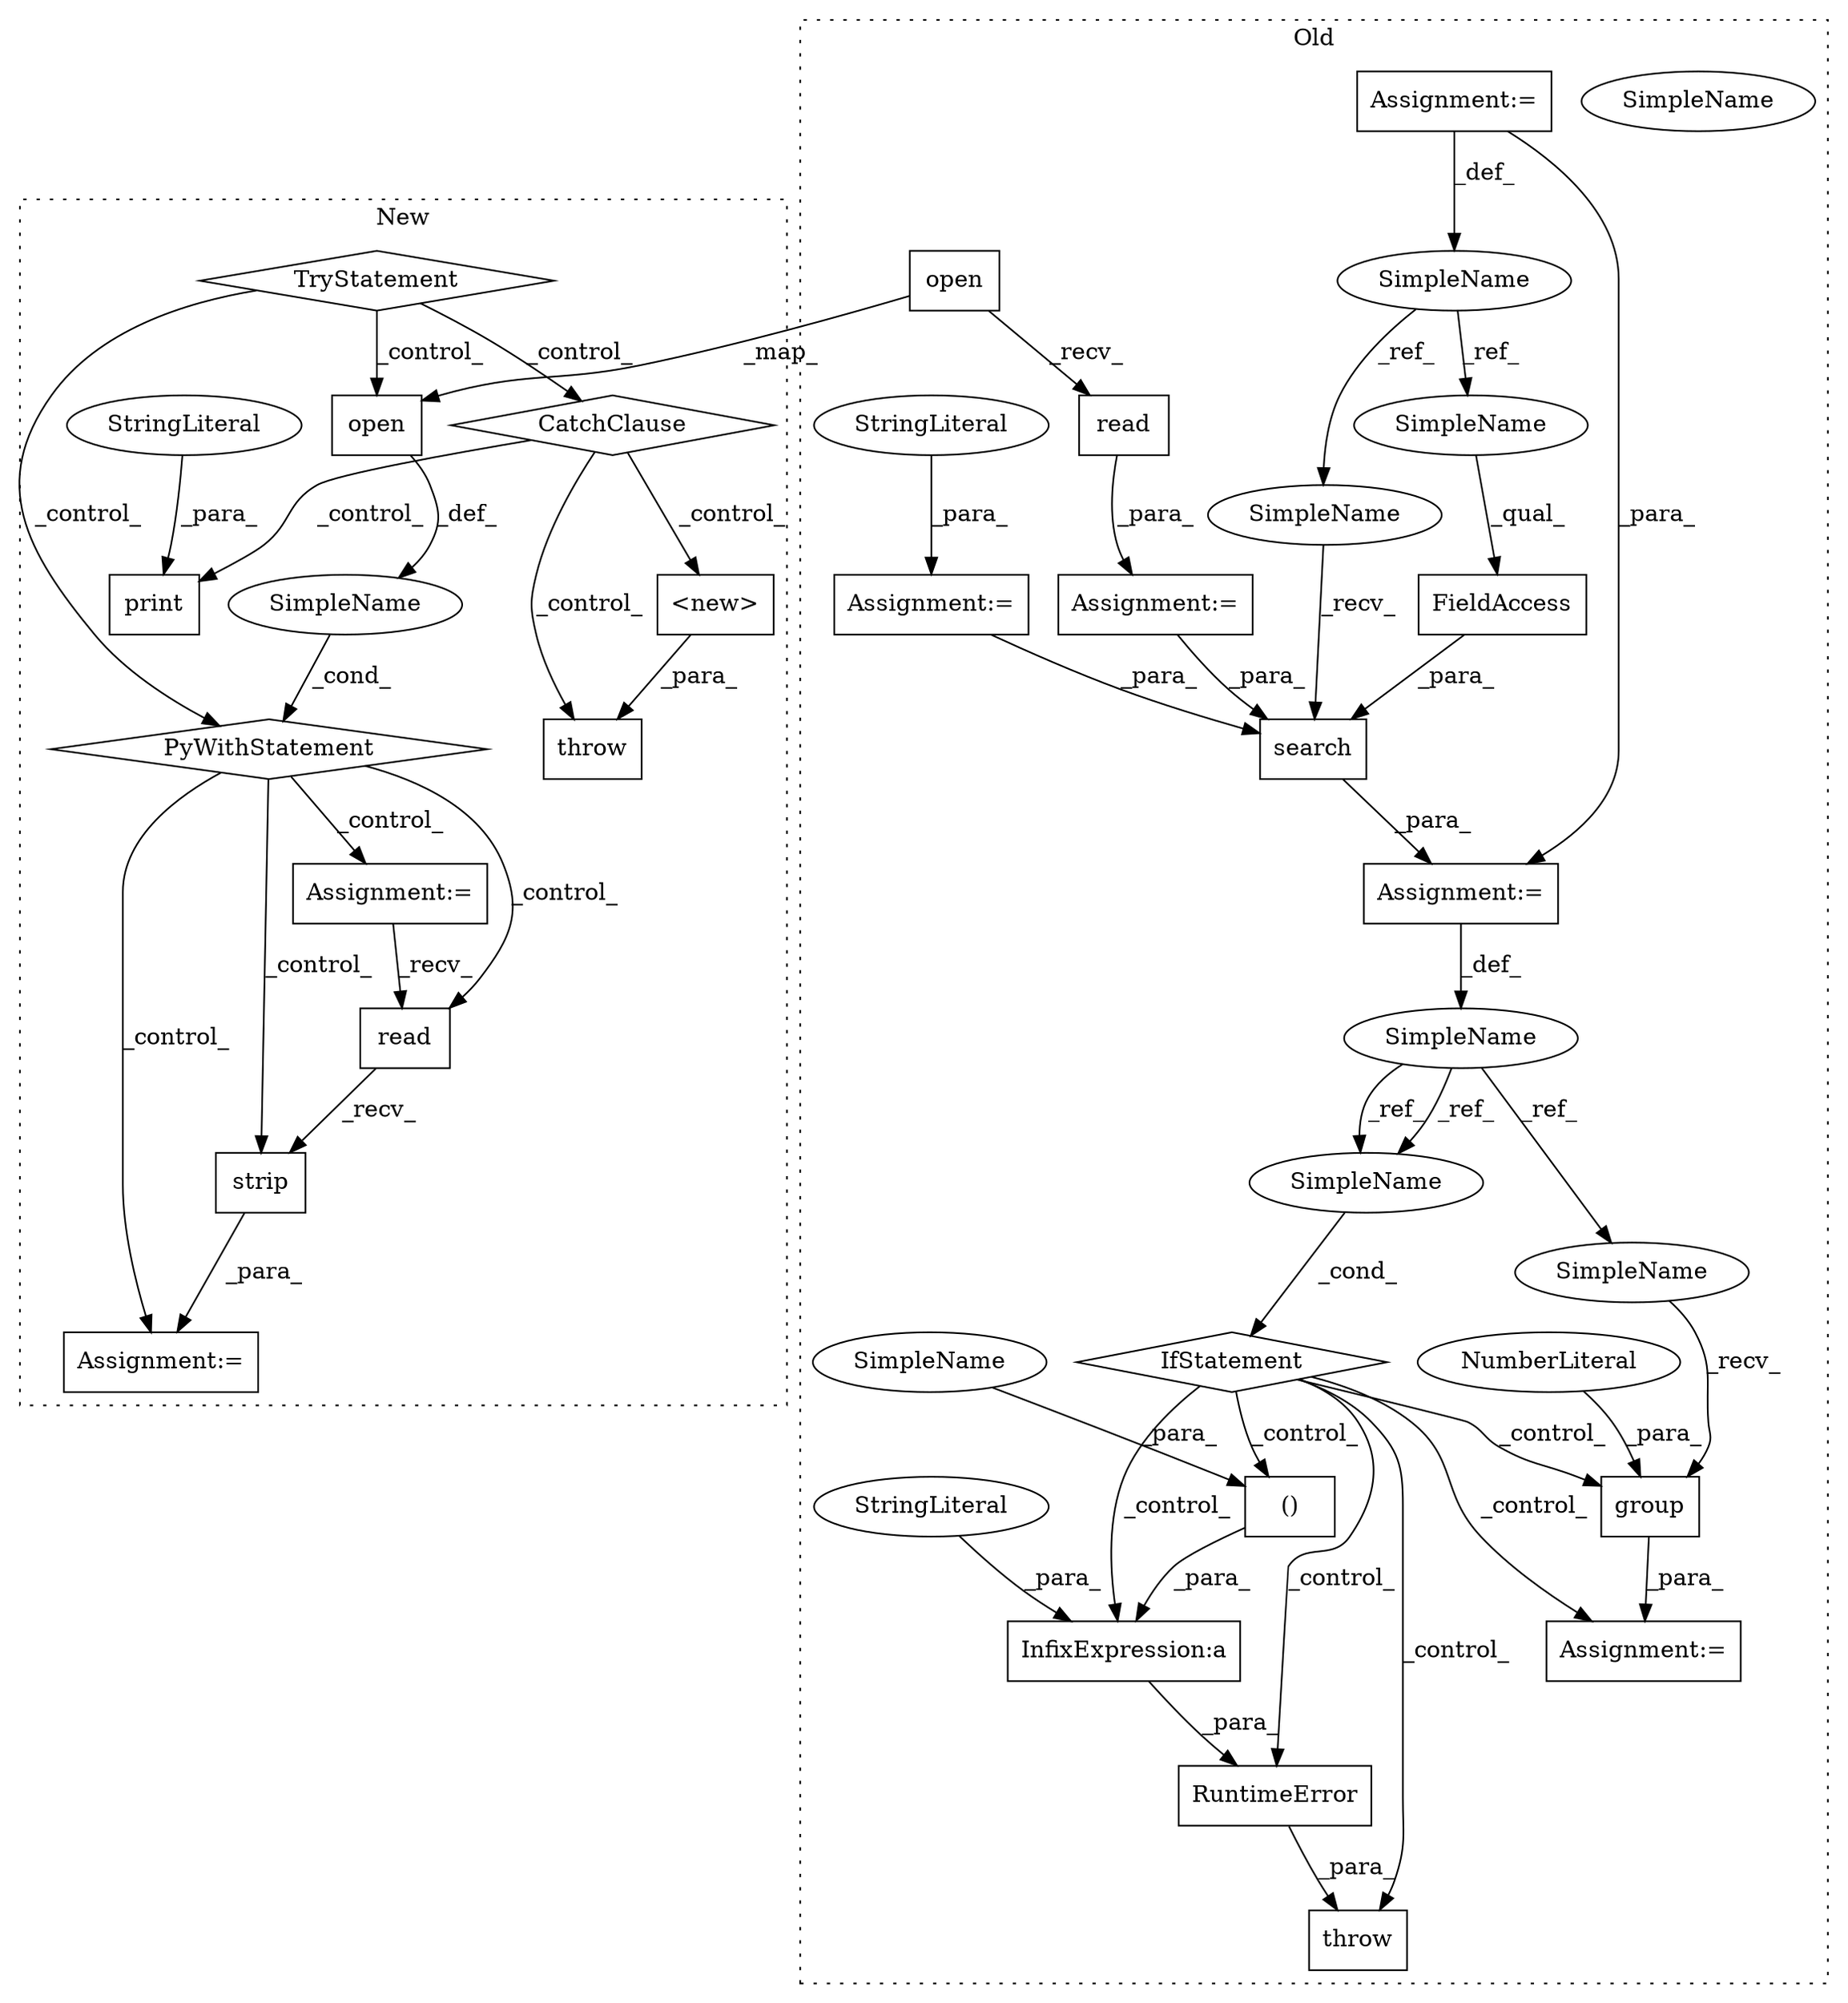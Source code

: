 digraph G {
subgraph cluster0 {
1 [label="()" a="106" s="776" l="36" shape="box"];
7 [label="IfStatement" a="25" s="625,641" l="4,2" shape="diamond"];
8 [label="SimpleName" a="42" s="564" l="12" shape="ellipse"];
9 [label="Assignment:=" a="7" s="665" l="1" shape="box"];
10 [label="SimpleName" a="42" s="629" l="12" shape="ellipse"];
11 [label="open" a="32" s="466,488" l="5,1" shape="box"];
13 [label="InfixExpression:a" a="27" s="766" l="10" shape="box"];
14 [label="search" a="32" s="580,618" l="7,1" shape="box"];
15 [label="SimpleName" a="42" s="145" l="2" shape="ellipse"];
16 [label="FieldAccess" a="22" s="614" l="4" shape="box"];
17 [label="read" a="32" s="490" l="6" shape="box"];
19 [label="throw" a="53" s="709" l="6" shape="box"];
24 [label="RuntimeError" a="32" s="715,812" l="13,2" shape="box"];
26 [label="StringLiteral" a="45" s="728" l="38" shape="ellipse"];
27 [label="Assignment:=" a="7" s="145" l="2" shape="box"];
28 [label="Assignment:=" a="7" s="576" l="1" shape="box"];
29 [label="Assignment:=" a="7" s="465" l="1" shape="box"];
31 [label="Assignment:=" a="7" s="515" l="1" shape="box"];
32 [label="StringLiteral" a="45" s="516" l="42" shape="ellipse"];
33 [label="group" a="32" s="679,686" l="6,1" shape="box"];
34 [label="NumberLiteral" a="34" s="685" l="1" shape="ellipse"];
35 [label="SimpleName" a="42" s="800" l="12" shape="ellipse"];
36 [label="SimpleName" a="42" s="614" l="2" shape="ellipse"];
37 [label="SimpleName" a="42" s="577" l="2" shape="ellipse"];
38 [label="SimpleName" a="42" s="666" l="12" shape="ellipse"];
39 [label="SimpleName" a="42" s="629" l="12" shape="ellipse"];
label = "Old";
style="dotted";
}
subgraph cluster1 {
2 [label="read" a="32" s="451" l="6" shape="box"];
3 [label="Assignment:=" a="7" s="437" l="1" shape="box"];
4 [label="SimpleName" a="42" s="" l="" shape="ellipse"];
5 [label="PyWithStatement" a="104" s="351,384" l="10,2" shape="diamond"];
6 [label="Assignment:=" a="7" s="401" l="12" shape="box"];
12 [label="open" a="32" s="361,383" l="5,1" shape="box"];
18 [label="strip" a="32" s="458" l="7" shape="box"];
20 [label="TryStatement" a="54" s="339" l="4" shape="diamond"];
21 [label="print" a="32" s="526,659" l="6,1" shape="box"];
22 [label="throw" a="53" s="668" l="6" shape="box"];
23 [label="<new>" a="14" s="674" l="17" shape="box"];
25 [label="CatchClause" a="12" s="482,516" l="11,2" shape="diamond"];
30 [label="StringLiteral" a="45" s="532" l="127" shape="ellipse"];
label = "New";
style="dotted";
}
1 -> 13 [label="_para_"];
2 -> 18 [label="_recv_"];
4 -> 5 [label="_cond_"];
5 -> 6 [label="_control_"];
5 -> 2 [label="_control_"];
5 -> 18 [label="_control_"];
5 -> 3 [label="_control_"];
6 -> 2 [label="_recv_"];
7 -> 24 [label="_control_"];
7 -> 1 [label="_control_"];
7 -> 9 [label="_control_"];
7 -> 13 [label="_control_"];
7 -> 19 [label="_control_"];
7 -> 33 [label="_control_"];
8 -> 39 [label="_ref_"];
8 -> 39 [label="_ref_"];
8 -> 38 [label="_ref_"];
11 -> 17 [label="_recv_"];
11 -> 12 [label="_map_"];
12 -> 4 [label="_def_"];
13 -> 24 [label="_para_"];
14 -> 28 [label="_para_"];
15 -> 36 [label="_ref_"];
15 -> 37 [label="_ref_"];
16 -> 14 [label="_para_"];
17 -> 29 [label="_para_"];
18 -> 3 [label="_para_"];
20 -> 12 [label="_control_"];
20 -> 25 [label="_control_"];
20 -> 5 [label="_control_"];
23 -> 22 [label="_para_"];
24 -> 19 [label="_para_"];
25 -> 21 [label="_control_"];
25 -> 22 [label="_control_"];
25 -> 23 [label="_control_"];
26 -> 13 [label="_para_"];
27 -> 28 [label="_para_"];
27 -> 15 [label="_def_"];
28 -> 8 [label="_def_"];
29 -> 14 [label="_para_"];
30 -> 21 [label="_para_"];
31 -> 14 [label="_para_"];
32 -> 31 [label="_para_"];
33 -> 9 [label="_para_"];
34 -> 33 [label="_para_"];
35 -> 1 [label="_para_"];
36 -> 16 [label="_qual_"];
37 -> 14 [label="_recv_"];
38 -> 33 [label="_recv_"];
39 -> 7 [label="_cond_"];
}
